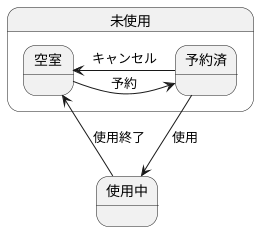 @startuml
' left to right direction
state 未使用 {
    空室 -right-> 予約済 :予約
    予約済 -left-> 空室 :キャンセル
}
    予約済 -down-> 使用中 :使用
    使用中 -up-> 空室 :使用終了
@enduml